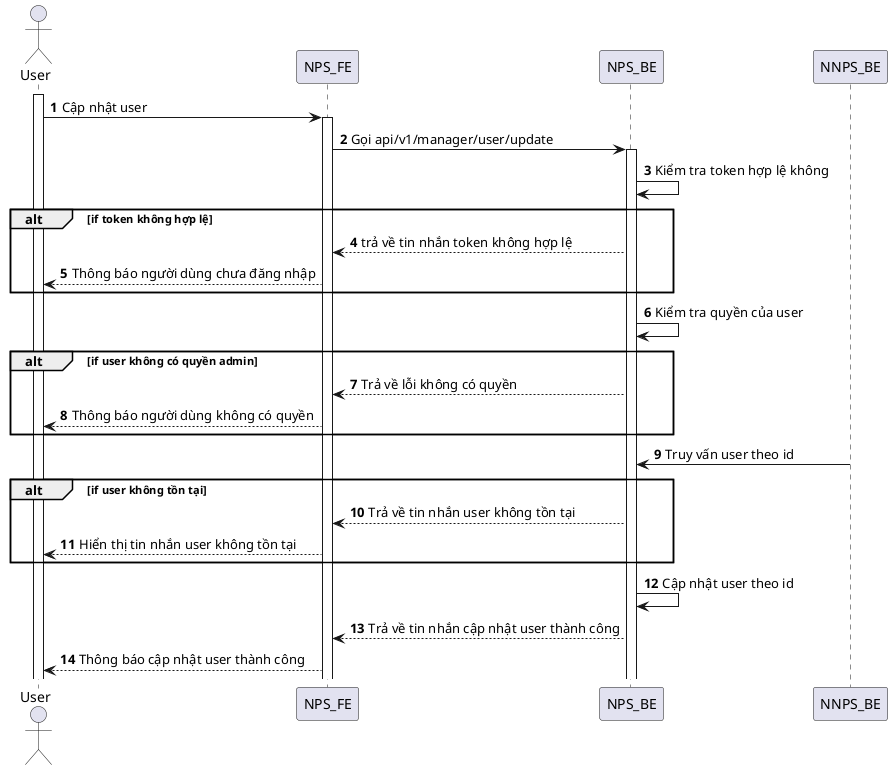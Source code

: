 @startuml
autonumber
actor User
activate User
User -> NPS_FE: Cập nhật user
activate NPS_FE
NPS_FE -> NPS_BE: Gọi api/v1/manager/user/update
activate NPS_BE
NPS_BE -> NPS_BE: Kiểm tra token hợp lệ không
alt if token không hợp lệ
NPS_BE --> NPS_FE: trả về tin nhắn token không hợp lệ
NPS_FE --> User: Thông báo người dùng chưa đăng nhập
end
NPS_BE -> NPS_BE: Kiểm tra quyền của user
alt if user không có quyền admin
NPS_BE --> NPS_FE: Trả về lỗi không có quyền
NPS_FE --> User: Thông báo người dùng không có quyền
end
NNPS_BE -> NPS_BE: Truy vấn user theo id
alt if user không tồn tại
NPS_BE --> NPS_FE: Trả về tin nhắn user không tồn tại
NPS_FE --> User: Hiển thị tin nhắn user không tồn tại
end
NPS_BE -> NPS_BE: Cập nhật user theo id
NPS_BE --> NPS_FE: Trả về tin nhắn cập nhật user thành công
NPS_FE --> User: Thông báo cập nhật user thành công
@enduml